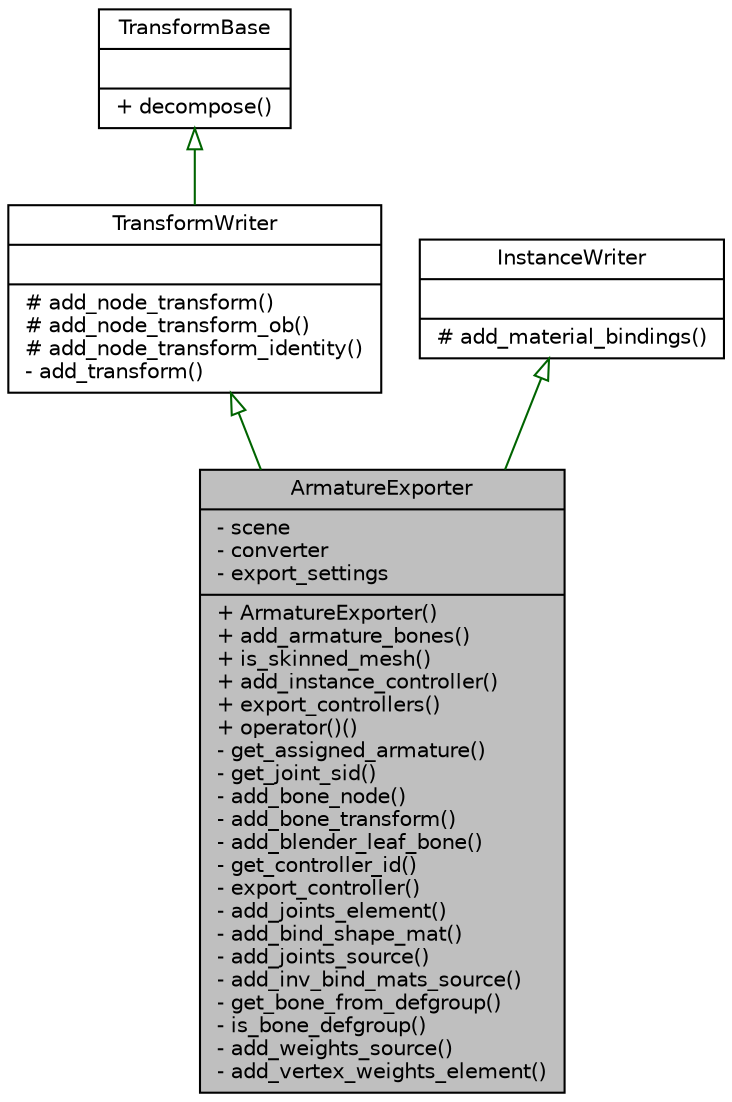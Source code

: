 digraph G
{
  edge [fontname="Helvetica",fontsize="10",labelfontname="Helvetica",labelfontsize="10"];
  node [fontname="Helvetica",fontsize="10",shape=record];
  Node1 [label="{ArmatureExporter\n|- scene\l- converter\l- export_settings\l|+ ArmatureExporter()\l+ add_armature_bones()\l+ is_skinned_mesh()\l+ add_instance_controller()\l+ export_controllers()\l+ operator()()\l- get_assigned_armature()\l- get_joint_sid()\l- add_bone_node()\l- add_bone_transform()\l- add_blender_leaf_bone()\l- get_controller_id()\l- export_controller()\l- add_joints_element()\l- add_bind_shape_mat()\l- add_joints_source()\l- add_inv_bind_mats_source()\l- get_bone_from_defgroup()\l- is_bone_defgroup()\l- add_weights_source()\l- add_vertex_weights_element()\l}",height=0.2,width=0.4,color="black", fillcolor="grey75", style="filled" fontcolor="black"];
  Node2 -> Node1 [dir=back,color="darkgreen",fontsize="10",style="solid",arrowtail="empty",fontname="Helvetica"];
  Node2 [label="{TransformWriter\n||# add_node_transform()\l# add_node_transform_ob()\l# add_node_transform_identity()\l- add_transform()\l}",height=0.2,width=0.4,color="black", fillcolor="white", style="filled",URL="$d3/d86/classTransformWriter.html"];
  Node3 -> Node2 [dir=back,color="darkgreen",fontsize="10",style="solid",arrowtail="empty",fontname="Helvetica"];
  Node3 [label="{TransformBase\n||+ decompose()\l}",height=0.2,width=0.4,color="black", fillcolor="white", style="filled",URL="$d4/d03/classTransformBase.html"];
  Node4 -> Node1 [dir=back,color="darkgreen",fontsize="10",style="solid",arrowtail="empty",fontname="Helvetica"];
  Node4 [label="{InstanceWriter\n||# add_material_bindings()\l}",height=0.2,width=0.4,color="black", fillcolor="white", style="filled",URL="$da/d96/classInstanceWriter.html"];
}
